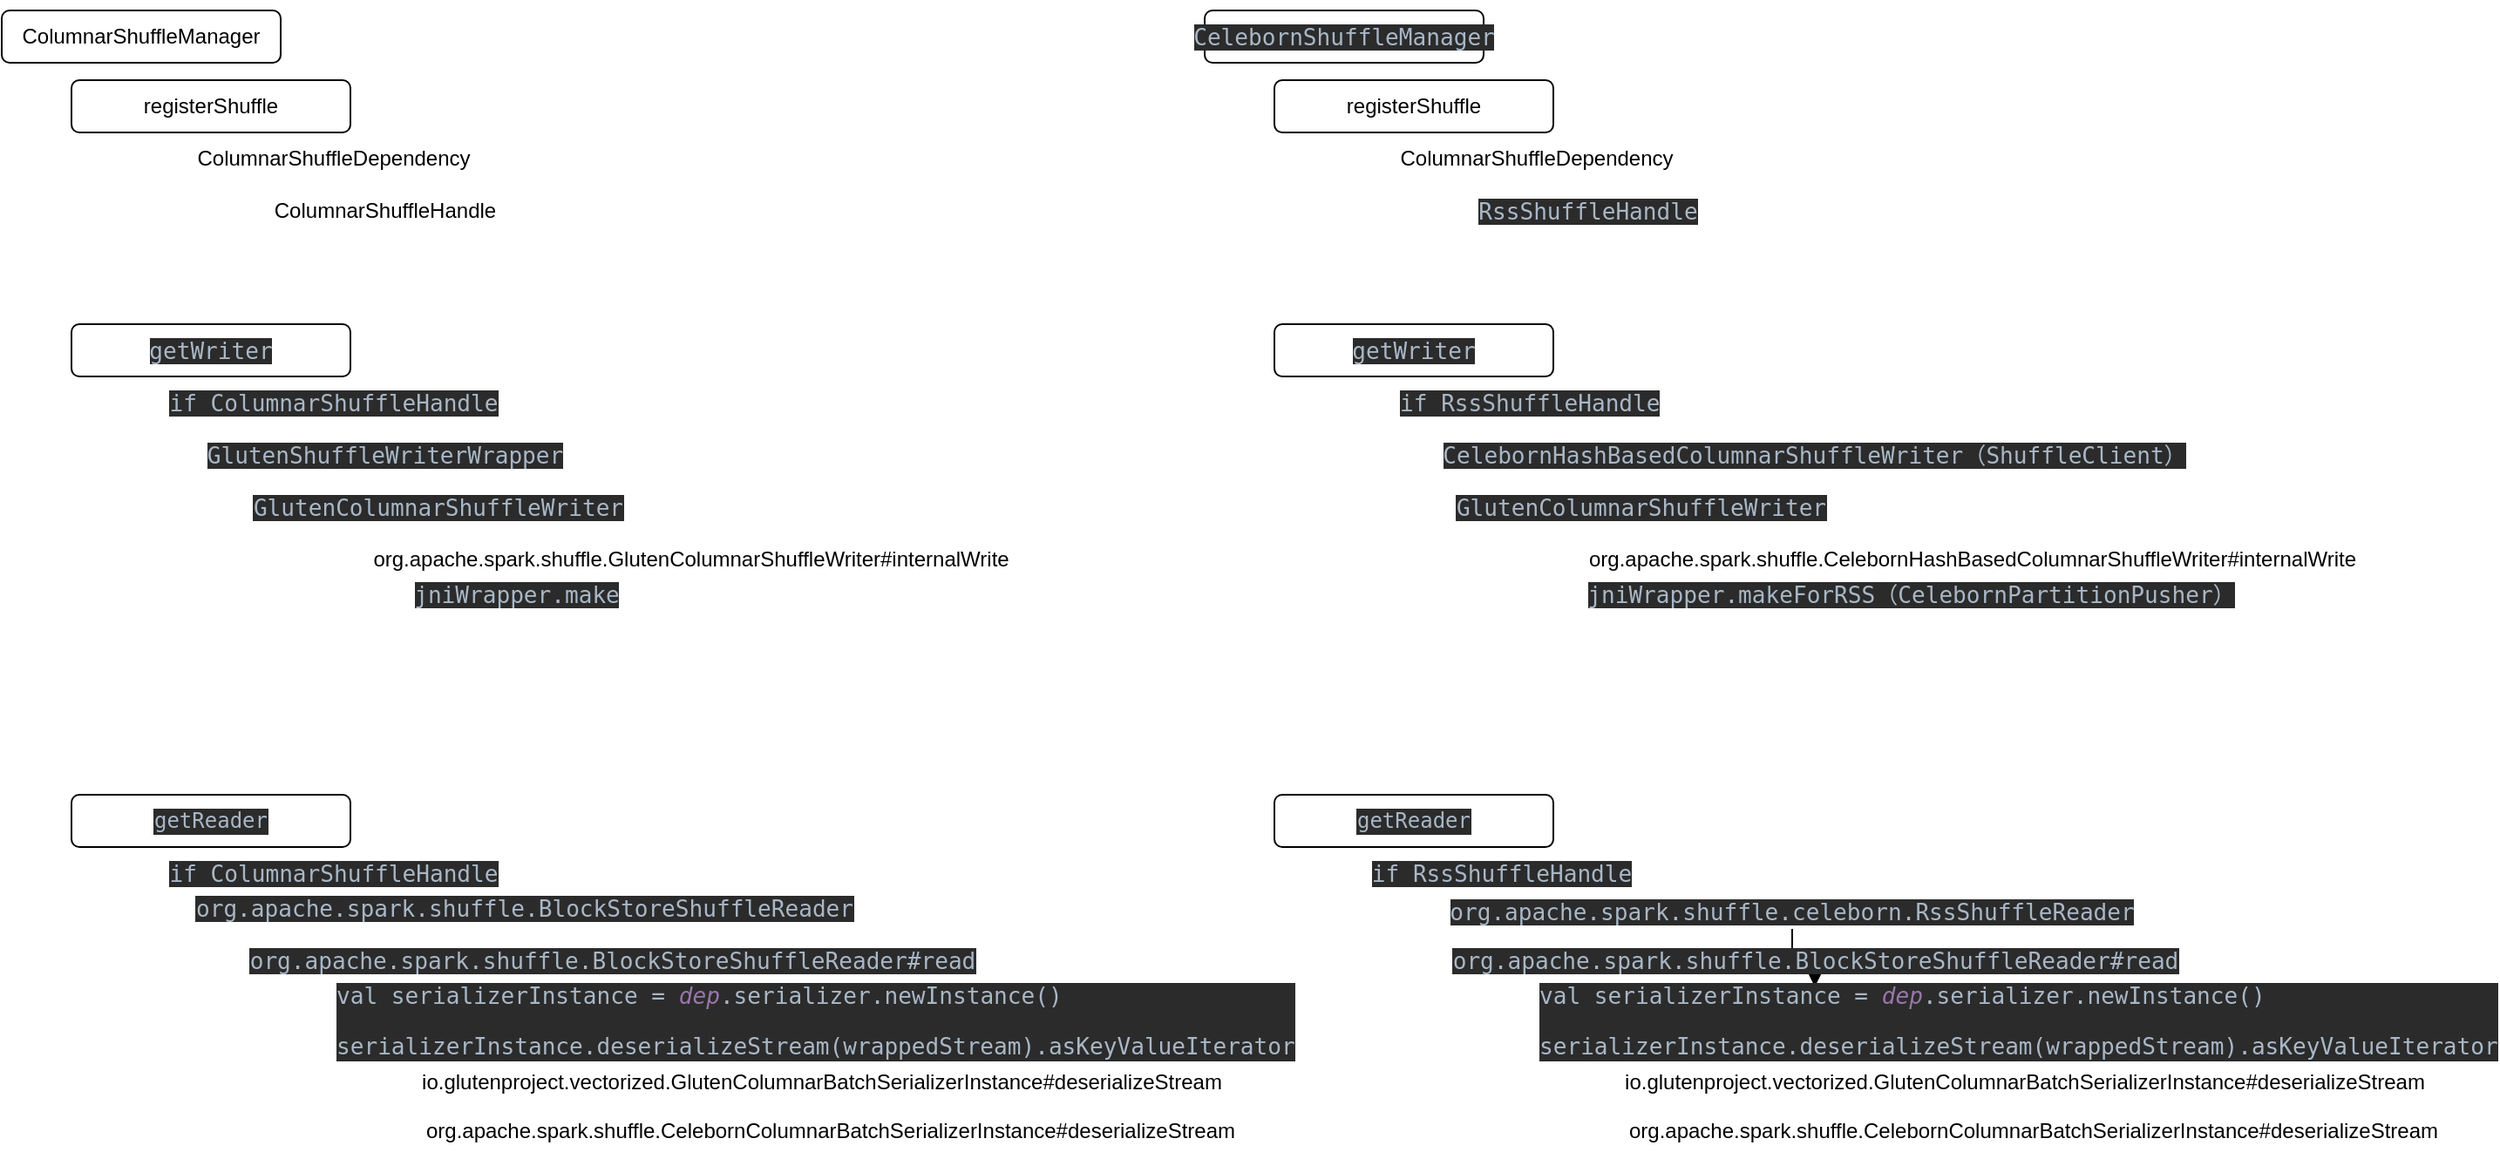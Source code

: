 <mxfile version="21.3.7" type="github" pages="2">
  <diagram name="Page-1" id="vqW_PlP45tHpt-xlMKGE">
    <mxGraphModel dx="1434" dy="700" grid="1" gridSize="10" guides="1" tooltips="1" connect="1" arrows="1" fold="1" page="1" pageScale="1" pageWidth="850" pageHeight="1100" math="0" shadow="0">
      <root>
        <mxCell id="0" />
        <mxCell id="1" parent="0" />
        <mxCell id="VYUMSfwm_iAysG9PBb61-6" value="ColumnarShuffleManager" style="rounded=1;labelBorderColor=none;html=1;whiteSpace=wrap;" vertex="1" parent="1">
          <mxGeometry x="40" y="440" width="160" height="30" as="geometry" />
        </mxCell>
        <mxCell id="VYUMSfwm_iAysG9PBb61-8" value="registerShuffle" style="rounded=1;labelBorderColor=none;html=1;whiteSpace=wrap;" vertex="1" parent="1">
          <mxGeometry x="80" y="480" width="160" height="30" as="geometry" />
        </mxCell>
        <mxCell id="VYUMSfwm_iAysG9PBb61-11" value="ColumnarShuffleDependency&lt;br&gt;" style="text;align=center;verticalAlign=middle;resizable=0;points=[];autosize=1;strokeColor=none;fillColor=none;labelBorderColor=none;html=1;" vertex="1" parent="1">
          <mxGeometry x="130" y="510" width="200" height="30" as="geometry" />
        </mxCell>
        <mxCell id="VYUMSfwm_iAysG9PBb61-12" value="ColumnarShuffleHandle" style="text;strokeColor=none;fillColor=none;align=center;verticalAlign=middle;rounded=0;labelBorderColor=none;html=1;whiteSpace=wrap;" vertex="1" parent="1">
          <mxGeometry x="180" y="540" width="160" height="30" as="geometry" />
        </mxCell>
        <mxCell id="VYUMSfwm_iAysG9PBb61-14" value="&lt;div style=&quot;background-color:#2b2b2b;color:#a9b7c6;font-family:&#39;JetBrains Mono&#39;,monospace;font-size:9.8pt;&quot;&gt;&lt;pre&gt;getWriter&lt;/pre&gt;&lt;/div&gt;" style="rounded=1;labelBorderColor=none;html=1;whiteSpace=wrap;" vertex="1" parent="1">
          <mxGeometry x="80" y="620" width="160" height="30" as="geometry" />
        </mxCell>
        <mxCell id="VYUMSfwm_iAysG9PBb61-15" value="&lt;div style=&quot;background-color:#2b2b2b;color:#a9b7c6;font-family:&#39;JetBrains Mono&#39;,monospace;font-size:9.8pt;&quot;&gt;&lt;pre&gt;if ColumnarShuffleHandle&lt;/pre&gt;&lt;/div&gt;" style="text;align=center;verticalAlign=middle;resizable=0;points=[];autosize=1;strokeColor=none;fillColor=none;labelBorderColor=none;html=1;" vertex="1" parent="1">
          <mxGeometry x="130" y="650" width="200" height="30" as="geometry" />
        </mxCell>
        <mxCell id="VYUMSfwm_iAysG9PBb61-16" value="&lt;div style=&quot;background-color:#2b2b2b;color:#a9b7c6;font-family:&#39;JetBrains Mono&#39;,monospace;font-size:9.8pt;&quot;&gt;&lt;pre&gt;&lt;div style=&quot;font-family: &amp;quot;JetBrains Mono&amp;quot;, monospace; font-size: 9.8pt;&quot;&gt;&lt;pre&gt;GlutenShuffleWriterWrapper&lt;/pre&gt;&lt;/div&gt;&lt;/pre&gt;&lt;/div&gt;" style="text;strokeColor=none;fillColor=none;align=center;verticalAlign=middle;rounded=0;labelBorderColor=none;html=1;whiteSpace=wrap;" vertex="1" parent="1">
          <mxGeometry x="180" y="680" width="160" height="30" as="geometry" />
        </mxCell>
        <mxCell id="VYUMSfwm_iAysG9PBb61-17" value="&lt;div style=&quot;background-color:#2b2b2b;color:#a9b7c6;font-family:&#39;JetBrains Mono&#39;,monospace;font-size:9.8pt;&quot;&gt;&lt;pre&gt;GlutenColumnarShuffleWriter&lt;/pre&gt;&lt;/div&gt;" style="text;html=1;align=center;verticalAlign=middle;resizable=0;points=[];autosize=1;strokeColor=none;fillColor=none;" vertex="1" parent="1">
          <mxGeometry x="180" y="710" width="220" height="30" as="geometry" />
        </mxCell>
        <mxCell id="VYUMSfwm_iAysG9PBb61-30" value="&lt;div style=&quot;background-color:#2b2b2b;color:#a9b7c6;font-family:&#39;JetBrains Mono&#39;,monospace;font-size:9.8pt;&quot;&gt;&lt;pre&gt;jniWrapper.make&lt;/pre&gt;&lt;/div&gt;" style="text;html=1;align=center;verticalAlign=middle;resizable=0;points=[];autosize=1;strokeColor=none;fillColor=none;" vertex="1" parent="1">
          <mxGeometry x="270" y="760" width="130" height="30" as="geometry" />
        </mxCell>
        <mxCell id="VYUMSfwm_iAysG9PBb61-31" value="org.apache.spark.shuffle.GlutenColumnarShuffleWriter#internalWrite" style="text;html=1;align=center;verticalAlign=middle;resizable=0;points=[];autosize=1;strokeColor=none;fillColor=none;" vertex="1" parent="1">
          <mxGeometry x="240" y="740" width="390" height="30" as="geometry" />
        </mxCell>
        <mxCell id="VYUMSfwm_iAysG9PBb61-32" value="&lt;div style=&quot;background-color: rgb(43, 43, 43);&quot;&gt;&lt;pre style=&quot;&quot;&gt;&lt;font face=&quot;JetBrains Mono, monospace&quot; color=&quot;#a9b7c6&quot;&gt;getReader&lt;br&gt;&lt;/font&gt;&lt;/pre&gt;&lt;/div&gt;" style="rounded=1;labelBorderColor=none;html=1;whiteSpace=wrap;" vertex="1" parent="1">
          <mxGeometry x="80" y="890" width="160" height="30" as="geometry" />
        </mxCell>
        <mxCell id="VYUMSfwm_iAysG9PBb61-33" value="&lt;div style=&quot;background-color:#2b2b2b;color:#a9b7c6;font-family:&#39;JetBrains Mono&#39;,monospace;font-size:9.8pt;&quot;&gt;&lt;pre&gt;&lt;div style=&quot;font-family: &amp;quot;JetBrains Mono&amp;quot;, monospace; font-size: 9.8pt;&quot;&gt;&lt;pre&gt;if ColumnarShuffleHandle&lt;/pre&gt;&lt;/div&gt;&lt;/pre&gt;&lt;/div&gt;" style="text;align=center;verticalAlign=middle;resizable=0;points=[];autosize=1;strokeColor=none;fillColor=none;labelBorderColor=none;html=1;" vertex="1" parent="1">
          <mxGeometry x="130" y="920" width="200" height="30" as="geometry" />
        </mxCell>
        <mxCell id="VYUMSfwm_iAysG9PBb61-34" value="&lt;div style=&quot;background-color:#2b2b2b;color:#a9b7c6;font-family:&#39;JetBrains Mono&#39;,monospace;font-size:9.8pt;&quot;&gt;&lt;pre&gt;&lt;div style=&quot;font-family: &amp;quot;JetBrains Mono&amp;quot;, monospace; font-size: 9.8pt;&quot;&gt;&lt;pre&gt;org.apache.spark.shuffle.BlockStoreShuffleReader&lt;/pre&gt;&lt;/div&gt;&lt;/pre&gt;&lt;/div&gt;" style="text;strokeColor=none;fillColor=none;align=center;verticalAlign=middle;rounded=0;labelBorderColor=none;html=1;whiteSpace=wrap;" vertex="1" parent="1">
          <mxGeometry x="260" y="940" width="160" height="30" as="geometry" />
        </mxCell>
        <mxCell id="VYUMSfwm_iAysG9PBb61-35" value="&lt;div style=&quot;background-color:#2b2b2b;color:#a9b7c6;font-family:&#39;JetBrains Mono&#39;,monospace;font-size:9.8pt;&quot;&gt;&lt;pre&gt;org.apache.spark.shuffle.BlockStoreShuffleReader#read&lt;/pre&gt;&lt;/div&gt;" style="text;html=1;align=center;verticalAlign=middle;resizable=0;points=[];autosize=1;strokeColor=none;fillColor=none;" vertex="1" parent="1">
          <mxGeometry x="190" y="970" width="400" height="30" as="geometry" />
        </mxCell>
        <mxCell id="VYUMSfwm_iAysG9PBb61-37" value="&lt;div style=&quot;background-color:#2b2b2b;color:#a9b7c6;font-family:&#39;JetBrains Mono&#39;,monospace;font-size:9.8pt;&quot;&gt;&lt;pre&gt;val serializerInstance = &lt;span style=&quot;color:#9876aa;font-style:italic;&quot;&gt;dep&lt;/span&gt;.serializer.newInstance()&lt;/pre&gt;&lt;pre&gt;&lt;div style=&quot;font-family: &amp;quot;JetBrains Mono&amp;quot;, monospace; font-size: 9.8pt;&quot;&gt;&lt;pre&gt;serializerInstance.deserializeStream(wrappedStream).asKeyValueIterator&lt;/pre&gt;&lt;/div&gt;&lt;/pre&gt;&lt;/div&gt;" style="text;html=1;align=left;verticalAlign=middle;resizable=0;points=[];autosize=1;strokeColor=none;fillColor=none;" vertex="1" parent="1">
          <mxGeometry x="230" y="1000" width="530" height="40" as="geometry" />
        </mxCell>
        <mxCell id="VYUMSfwm_iAysG9PBb61-39" value="io.glutenproject.vectorized.GlutenColumnarBatchSerializerInstance#deserializeStream" style="text;html=1;align=center;verticalAlign=middle;resizable=0;points=[];autosize=1;strokeColor=none;fillColor=none;" vertex="1" parent="1">
          <mxGeometry x="270" y="1040" width="480" height="30" as="geometry" />
        </mxCell>
        <mxCell id="VYUMSfwm_iAysG9PBb61-40" value="org.apache.spark.shuffle.CelebornColumnarBatchSerializerInstance#deserializeStream" style="text;html=1;align=center;verticalAlign=middle;resizable=0;points=[];autosize=1;strokeColor=none;fillColor=none;" vertex="1" parent="1">
          <mxGeometry x="270" y="1068" width="490" height="30" as="geometry" />
        </mxCell>
        <mxCell id="VYUMSfwm_iAysG9PBb61-41" value="&lt;div style=&quot;background-color:#2b2b2b;color:#a9b7c6;font-family:&#39;JetBrains Mono&#39;,monospace;font-size:9.8pt;&quot;&gt;&lt;pre&gt;CelebornShuffleManager&lt;/pre&gt;&lt;/div&gt;" style="rounded=1;labelBorderColor=none;html=1;whiteSpace=wrap;" vertex="1" parent="1">
          <mxGeometry x="730" y="440" width="160" height="30" as="geometry" />
        </mxCell>
        <mxCell id="VYUMSfwm_iAysG9PBb61-42" value="registerShuffle" style="rounded=1;labelBorderColor=none;html=1;whiteSpace=wrap;" vertex="1" parent="1">
          <mxGeometry x="770" y="480" width="160" height="30" as="geometry" />
        </mxCell>
        <mxCell id="VYUMSfwm_iAysG9PBb61-43" value="ColumnarShuffleDependency&lt;br&gt;" style="text;align=center;verticalAlign=middle;resizable=0;points=[];autosize=1;strokeColor=none;fillColor=none;labelBorderColor=none;html=1;" vertex="1" parent="1">
          <mxGeometry x="820" y="510" width="200" height="30" as="geometry" />
        </mxCell>
        <mxCell id="VYUMSfwm_iAysG9PBb61-44" value="&lt;div style=&quot;background-color:#2b2b2b;color:#a9b7c6;font-family:&#39;JetBrains Mono&#39;,monospace;font-size:9.8pt;&quot;&gt;&lt;pre&gt;RssShuffleHandle&lt;/pre&gt;&lt;/div&gt;" style="text;strokeColor=none;fillColor=none;align=center;verticalAlign=middle;rounded=0;labelBorderColor=none;html=1;whiteSpace=wrap;" vertex="1" parent="1">
          <mxGeometry x="870" y="540" width="160" height="30" as="geometry" />
        </mxCell>
        <mxCell id="VYUMSfwm_iAysG9PBb61-45" value="&lt;div style=&quot;background-color:#2b2b2b;color:#a9b7c6;font-family:&#39;JetBrains Mono&#39;,monospace;font-size:9.8pt;&quot;&gt;&lt;pre&gt;getWriter&lt;/pre&gt;&lt;/div&gt;" style="rounded=1;labelBorderColor=none;html=1;whiteSpace=wrap;" vertex="1" parent="1">
          <mxGeometry x="770" y="620" width="160" height="30" as="geometry" />
        </mxCell>
        <mxCell id="VYUMSfwm_iAysG9PBb61-46" value="&lt;div style=&quot;background-color:#2b2b2b;color:#a9b7c6;font-family:&#39;JetBrains Mono&#39;,monospace;font-size:9.8pt;&quot;&gt;&lt;pre&gt;if RssShuffleHandle&lt;/pre&gt;&lt;/div&gt;" style="text;align=left;verticalAlign=middle;resizable=0;points=[];autosize=1;strokeColor=none;fillColor=none;labelBorderColor=none;html=1;" vertex="1" parent="1">
          <mxGeometry x="840" y="650" width="160" height="30" as="geometry" />
        </mxCell>
        <mxCell id="VYUMSfwm_iAysG9PBb61-47" value="&lt;div style=&quot;background-color:#2b2b2b;color:#a9b7c6;font-family:&#39;JetBrains Mono&#39;,monospace;font-size:9.8pt;&quot;&gt;&lt;pre&gt;&lt;div style=&quot;font-family: &amp;quot;JetBrains Mono&amp;quot;, monospace; font-size: 9.8pt;&quot;&gt;&lt;pre&gt;&lt;div style=&quot;font-family: &amp;quot;JetBrains Mono&amp;quot;, monospace; font-size: 9.8pt;&quot;&gt;&lt;pre&gt;CelebornHashBasedColumnarShuffleWriter（ShuffleClient）&lt;/pre&gt;&lt;/div&gt;&lt;/pre&gt;&lt;/div&gt;&lt;/pre&gt;&lt;/div&gt;" style="text;strokeColor=none;fillColor=none;align=center;verticalAlign=middle;rounded=0;labelBorderColor=none;html=1;whiteSpace=wrap;" vertex="1" parent="1">
          <mxGeometry x="870" y="680" width="420" height="30" as="geometry" />
        </mxCell>
        <mxCell id="VYUMSfwm_iAysG9PBb61-48" value="&lt;div style=&quot;background-color:#2b2b2b;color:#a9b7c6;font-family:&#39;JetBrains Mono&#39;,monospace;font-size:9.8pt;&quot;&gt;&lt;pre&gt;GlutenColumnarShuffleWriter&lt;/pre&gt;&lt;/div&gt;" style="text;html=1;align=center;verticalAlign=middle;resizable=0;points=[];autosize=1;strokeColor=none;fillColor=none;" vertex="1" parent="1">
          <mxGeometry x="870" y="710" width="220" height="30" as="geometry" />
        </mxCell>
        <mxCell id="VYUMSfwm_iAysG9PBb61-49" value="&lt;div style=&quot;background-color:#2b2b2b;color:#a9b7c6;font-family:&#39;JetBrains Mono&#39;,monospace;font-size:9.8pt;&quot;&gt;&lt;pre&gt;jniWrapper.makeForRSS（CelebornPartitionPusher）&lt;/pre&gt;&lt;/div&gt;" style="text;html=1;align=center;verticalAlign=middle;resizable=0;points=[];autosize=1;strokeColor=none;fillColor=none;" vertex="1" parent="1">
          <mxGeometry x="950" y="760" width="370" height="30" as="geometry" />
        </mxCell>
        <mxCell id="VYUMSfwm_iAysG9PBb61-50" value="org.apache.spark.shuffle.CelebornHashBasedColumnarShuffleWriter#internalWrite" style="text;html=1;align=center;verticalAlign=middle;resizable=0;points=[];autosize=1;strokeColor=none;fillColor=none;" vertex="1" parent="1">
          <mxGeometry x="940" y="740" width="460" height="30" as="geometry" />
        </mxCell>
        <mxCell id="VYUMSfwm_iAysG9PBb61-51" value="&lt;div style=&quot;background-color: rgb(43, 43, 43);&quot;&gt;&lt;pre style=&quot;&quot;&gt;&lt;font face=&quot;JetBrains Mono, monospace&quot; color=&quot;#a9b7c6&quot;&gt;getReader&lt;br&gt;&lt;/font&gt;&lt;/pre&gt;&lt;/div&gt;" style="rounded=1;labelBorderColor=none;html=1;whiteSpace=wrap;" vertex="1" parent="1">
          <mxGeometry x="770" y="890" width="160" height="30" as="geometry" />
        </mxCell>
        <mxCell id="VYUMSfwm_iAysG9PBb61-52" value="&lt;div style=&quot;background-color:#2b2b2b;color:#a9b7c6;font-family:&#39;JetBrains Mono&#39;,monospace;font-size:9.8pt;&quot;&gt;&lt;pre&gt;&lt;div style=&quot;font-family: &amp;quot;JetBrains Mono&amp;quot;, monospace; font-size: 9.8pt;&quot;&gt;&lt;pre&gt;if RssShuffleHandle&lt;/pre&gt;&lt;/div&gt;&lt;/pre&gt;&lt;/div&gt;" style="text;align=center;verticalAlign=middle;resizable=0;points=[];autosize=1;strokeColor=none;fillColor=none;labelBorderColor=none;html=1;" vertex="1" parent="1">
          <mxGeometry x="820" y="920" width="160" height="30" as="geometry" />
        </mxCell>
        <mxCell id="VYUMSfwm_iAysG9PBb61-58" value="" style="edgeStyle=orthogonalEdgeStyle;rounded=0;orthogonalLoop=1;jettySize=auto;html=1;" edge="1" parent="1" source="VYUMSfwm_iAysG9PBb61-53" target="VYUMSfwm_iAysG9PBb61-54">
          <mxGeometry relative="1" as="geometry" />
        </mxCell>
        <mxCell id="VYUMSfwm_iAysG9PBb61-59" value="" style="edgeStyle=orthogonalEdgeStyle;rounded=0;orthogonalLoop=1;jettySize=auto;html=1;" edge="1" parent="1" source="VYUMSfwm_iAysG9PBb61-53" target="VYUMSfwm_iAysG9PBb61-54">
          <mxGeometry relative="1" as="geometry" />
        </mxCell>
        <mxCell id="VYUMSfwm_iAysG9PBb61-53" value="&lt;div style=&quot;background-color:#2b2b2b;color:#a9b7c6;font-family:&#39;JetBrains Mono&#39;,monospace;font-size:9.8pt;&quot;&gt;&lt;pre&gt;&lt;div style=&quot;font-family: &amp;quot;JetBrains Mono&amp;quot;, monospace; font-size: 9.8pt;&quot;&gt;&lt;pre&gt;org.apache.spark.shuffle.celeborn.RssShuffleReader&lt;/pre&gt;&lt;/div&gt;&lt;/pre&gt;&lt;/div&gt;" style="text;strokeColor=none;fillColor=none;align=center;verticalAlign=middle;rounded=0;labelBorderColor=none;html=1;whiteSpace=wrap;" vertex="1" parent="1">
          <mxGeometry x="882" y="947" width="370" height="20" as="geometry" />
        </mxCell>
        <mxCell id="VYUMSfwm_iAysG9PBb61-54" value="&lt;div style=&quot;background-color:#2b2b2b;color:#a9b7c6;font-family:&#39;JetBrains Mono&#39;,monospace;font-size:9.8pt;&quot;&gt;&lt;pre&gt;org.apache.spark.shuffle.BlockStoreShuffleReader#read&lt;/pre&gt;&lt;/div&gt;" style="text;html=1;align=center;verticalAlign=middle;resizable=0;points=[];autosize=1;strokeColor=none;fillColor=none;" vertex="1" parent="1">
          <mxGeometry x="880" y="970" width="400" height="30" as="geometry" />
        </mxCell>
        <mxCell id="VYUMSfwm_iAysG9PBb61-55" value="&lt;div style=&quot;background-color:#2b2b2b;color:#a9b7c6;font-family:&#39;JetBrains Mono&#39;,monospace;font-size:9.8pt;&quot;&gt;&lt;pre&gt;val serializerInstance = &lt;span style=&quot;color:#9876aa;font-style:italic;&quot;&gt;dep&lt;/span&gt;.serializer.newInstance()&lt;/pre&gt;&lt;pre&gt;&lt;div style=&quot;font-family: &amp;quot;JetBrains Mono&amp;quot;, monospace; font-size: 9.8pt;&quot;&gt;&lt;pre&gt;serializerInstance.deserializeStream(wrappedStream).asKeyValueIterator&lt;/pre&gt;&lt;/div&gt;&lt;/pre&gt;&lt;/div&gt;" style="text;html=1;align=left;verticalAlign=middle;resizable=0;points=[];autosize=1;strokeColor=none;fillColor=none;" vertex="1" parent="1">
          <mxGeometry x="920" y="1000" width="530" height="40" as="geometry" />
        </mxCell>
        <mxCell id="VYUMSfwm_iAysG9PBb61-56" value="io.glutenproject.vectorized.GlutenColumnarBatchSerializerInstance#deserializeStream" style="text;html=1;align=center;verticalAlign=middle;resizable=0;points=[];autosize=1;strokeColor=none;fillColor=none;" vertex="1" parent="1">
          <mxGeometry x="960" y="1040" width="480" height="30" as="geometry" />
        </mxCell>
        <mxCell id="VYUMSfwm_iAysG9PBb61-57" value="org.apache.spark.shuffle.CelebornColumnarBatchSerializerInstance#deserializeStream" style="text;html=1;align=center;verticalAlign=middle;resizable=0;points=[];autosize=1;strokeColor=none;fillColor=none;" vertex="1" parent="1">
          <mxGeometry x="960" y="1068" width="490" height="30" as="geometry" />
        </mxCell>
      </root>
    </mxGraphModel>
  </diagram>
  <diagram id="f0OTCfRNCTB2iKRCa9P-" name="Page-2">
    <mxGraphModel dx="1434" dy="700" grid="1" gridSize="10" guides="1" tooltips="1" connect="1" arrows="1" fold="1" page="1" pageScale="1" pageWidth="850" pageHeight="1100" math="0" shadow="0">
      <root>
        <mxCell id="0" />
        <mxCell id="1" parent="0" />
        <mxCell id="-LDWmFvmeUUydARrXd1d-1" value="" style="endArrow=none;html=1;rounded=0;" edge="1" parent="1">
          <mxGeometry width="50" height="50" relative="1" as="geometry">
            <mxPoint x="80" y="120" as="sourcePoint" />
            <mxPoint x="360" y="120" as="targetPoint" />
          </mxGeometry>
        </mxCell>
        <mxCell id="-LDWmFvmeUUydARrXd1d-2" value="" style="endArrow=none;html=1;rounded=0;" edge="1" parent="1">
          <mxGeometry width="50" height="50" relative="1" as="geometry">
            <mxPoint x="360" y="120" as="sourcePoint" />
            <mxPoint x="640" y="120" as="targetPoint" />
          </mxGeometry>
        </mxCell>
        <mxCell id="-LDWmFvmeUUydARrXd1d-3" value="" style="endArrow=none;html=1;rounded=0;" edge="1" parent="1">
          <mxGeometry width="50" height="50" relative="1" as="geometry">
            <mxPoint y="280" as="sourcePoint" />
            <mxPoint x="280" y="280" as="targetPoint" />
          </mxGeometry>
        </mxCell>
        <mxCell id="-LDWmFvmeUUydARrXd1d-4" value="" style="endArrow=none;html=1;rounded=0;" edge="1" parent="1">
          <mxGeometry width="50" height="50" relative="1" as="geometry">
            <mxPoint x="280" y="280" as="sourcePoint" />
            <mxPoint x="560" y="280" as="targetPoint" />
          </mxGeometry>
        </mxCell>
        <mxCell id="-LDWmFvmeUUydARrXd1d-5" value="" style="endArrow=none;html=1;rounded=0;" edge="1" parent="1">
          <mxGeometry width="50" height="50" relative="1" as="geometry">
            <mxPoint y="280" as="sourcePoint" />
            <mxPoint x="80" y="120" as="targetPoint" />
          </mxGeometry>
        </mxCell>
        <mxCell id="-LDWmFvmeUUydARrXd1d-6" value="" style="endArrow=none;html=1;rounded=0;" edge="1" parent="1">
          <mxGeometry width="50" height="50" relative="1" as="geometry">
            <mxPoint x="560" y="280" as="sourcePoint" />
            <mxPoint x="640" y="120" as="targetPoint" />
          </mxGeometry>
        </mxCell>
        <mxCell id="-LDWmFvmeUUydARrXd1d-7" value="" style="endArrow=none;html=1;rounded=0;" edge="1" parent="1">
          <mxGeometry width="50" height="50" relative="1" as="geometry">
            <mxPoint x="280" y="280" as="sourcePoint" />
            <mxPoint x="360" y="120" as="targetPoint" />
          </mxGeometry>
        </mxCell>
        <mxCell id="-LDWmFvmeUUydARrXd1d-8" value="" style="endArrow=none;html=1;rounded=0;" edge="1" parent="1">
          <mxGeometry width="50" height="50" relative="1" as="geometry">
            <mxPoint x="138" y="280" as="sourcePoint" />
            <mxPoint x="218" y="120" as="targetPoint" />
          </mxGeometry>
        </mxCell>
        <mxCell id="-LDWmFvmeUUydARrXd1d-9" value="" style="endArrow=none;html=1;rounded=0;" edge="1" parent="1">
          <mxGeometry width="50" height="50" relative="1" as="geometry">
            <mxPoint x="417" y="280" as="sourcePoint" />
            <mxPoint x="497" y="120" as="targetPoint" />
          </mxGeometry>
        </mxCell>
        <mxCell id="-LDWmFvmeUUydARrXd1d-10" value="" style="endArrow=none;html=1;rounded=0;" edge="1" parent="1">
          <mxGeometry width="50" height="50" relative="1" as="geometry">
            <mxPoint x="67" y="280" as="sourcePoint" />
            <mxPoint x="147" y="120" as="targetPoint" />
          </mxGeometry>
        </mxCell>
        <mxCell id="-LDWmFvmeUUydARrXd1d-11" value="" style="endArrow=none;html=1;rounded=0;" edge="1" parent="1">
          <mxGeometry width="50" height="50" relative="1" as="geometry">
            <mxPoint x="205" y="280" as="sourcePoint" />
            <mxPoint x="285" y="120" as="targetPoint" />
          </mxGeometry>
        </mxCell>
        <mxCell id="-LDWmFvmeUUydARrXd1d-12" value="" style="endArrow=none;html=1;rounded=0;" edge="1" parent="1">
          <mxGeometry width="50" height="50" relative="1" as="geometry">
            <mxPoint x="345" y="280" as="sourcePoint" />
            <mxPoint x="425" y="120" as="targetPoint" />
          </mxGeometry>
        </mxCell>
        <mxCell id="-LDWmFvmeUUydARrXd1d-13" value="" style="endArrow=none;html=1;rounded=0;" edge="1" parent="1">
          <mxGeometry width="50" height="50" relative="1" as="geometry">
            <mxPoint x="495" y="280" as="sourcePoint" />
            <mxPoint x="575" y="120" as="targetPoint" />
          </mxGeometry>
        </mxCell>
        <mxCell id="-LDWmFvmeUUydARrXd1d-14" value="" style="endArrow=none;html=1;rounded=0;" edge="1" parent="1">
          <mxGeometry width="50" height="50" relative="1" as="geometry">
            <mxPoint y="280" as="sourcePoint" />
            <mxPoint y="600" as="targetPoint" />
          </mxGeometry>
        </mxCell>
        <mxCell id="-LDWmFvmeUUydARrXd1d-16" value="" style="endArrow=none;html=1;rounded=0;" edge="1" parent="1">
          <mxGeometry width="50" height="50" relative="1" as="geometry">
            <mxPoint x="280" y="280" as="sourcePoint" />
            <mxPoint x="280" y="600" as="targetPoint" />
          </mxGeometry>
        </mxCell>
        <mxCell id="-LDWmFvmeUUydARrXd1d-17" value="" style="endArrow=none;html=1;rounded=0;" edge="1" parent="1">
          <mxGeometry width="50" height="50" relative="1" as="geometry">
            <mxPoint x="560" y="280" as="sourcePoint" />
            <mxPoint x="560" y="600" as="targetPoint" />
          </mxGeometry>
        </mxCell>
        <mxCell id="-LDWmFvmeUUydARrXd1d-18" value="" style="endArrow=none;html=1;rounded=0;" edge="1" parent="1">
          <mxGeometry width="50" height="50" relative="1" as="geometry">
            <mxPoint x="640" y="130" as="sourcePoint" />
            <mxPoint x="640" y="450" as="targetPoint" />
          </mxGeometry>
        </mxCell>
        <mxCell id="-LDWmFvmeUUydARrXd1d-21" value="" style="endArrow=none;html=1;rounded=0;" edge="1" parent="1">
          <mxGeometry width="50" height="50" relative="1" as="geometry">
            <mxPoint x="50" y="190" as="sourcePoint" />
            <mxPoint x="330" y="190" as="targetPoint" />
          </mxGeometry>
        </mxCell>
        <mxCell id="-LDWmFvmeUUydARrXd1d-22" value="" style="endArrow=none;html=1;rounded=0;" edge="1" parent="1">
          <mxGeometry width="50" height="50" relative="1" as="geometry">
            <mxPoint x="330" y="190" as="sourcePoint" />
            <mxPoint x="610" y="190" as="targetPoint" />
          </mxGeometry>
        </mxCell>
        <mxCell id="-LDWmFvmeUUydARrXd1d-23" value="2.4" style="text;html=1;strokeColor=none;fillColor=none;align=center;verticalAlign=middle;whiteSpace=wrap;rounded=0;" vertex="1" parent="1">
          <mxGeometry x="160" y="410" width="60" height="30" as="geometry" />
        </mxCell>
        <mxCell id="-LDWmFvmeUUydARrXd1d-25" value="2.4" style="text;html=1;strokeColor=none;fillColor=none;align=center;verticalAlign=middle;whiteSpace=wrap;rounded=0;" vertex="1" parent="1">
          <mxGeometry x="570" y="220" width="60" height="30" as="geometry" />
        </mxCell>
        <mxCell id="-LDWmFvmeUUydARrXd1d-26" value="2.1" style="text;html=1;strokeColor=none;fillColor=none;align=center;verticalAlign=middle;whiteSpace=wrap;rounded=0;" vertex="1" parent="1">
          <mxGeometry x="460" y="80" width="60" height="30" as="geometry" />
        </mxCell>
        <mxCell id="-LDWmFvmeUUydARrXd1d-27" value="2.1" style="text;html=1;strokeColor=none;fillColor=none;align=center;verticalAlign=middle;whiteSpace=wrap;rounded=0;" vertex="1" parent="1">
          <mxGeometry x="200" y="70" width="60" height="30" as="geometry" />
        </mxCell>
        <mxCell id="-LDWmFvmeUUydARrXd1d-28" value="2.4M&amp;nbsp; 15 根&lt;br&gt;2.1M 6 根&lt;br&gt;连接器 3 个 将 两个2.1 连接成 4.2 米&lt;br&gt;卡扣 35 个" style="text;html=1;strokeColor=none;fillColor=none;align=center;verticalAlign=middle;whiteSpace=wrap;rounded=0;" vertex="1" parent="1">
          <mxGeometry x="310" y="350" width="220" height="70" as="geometry" />
        </mxCell>
      </root>
    </mxGraphModel>
  </diagram>
</mxfile>
